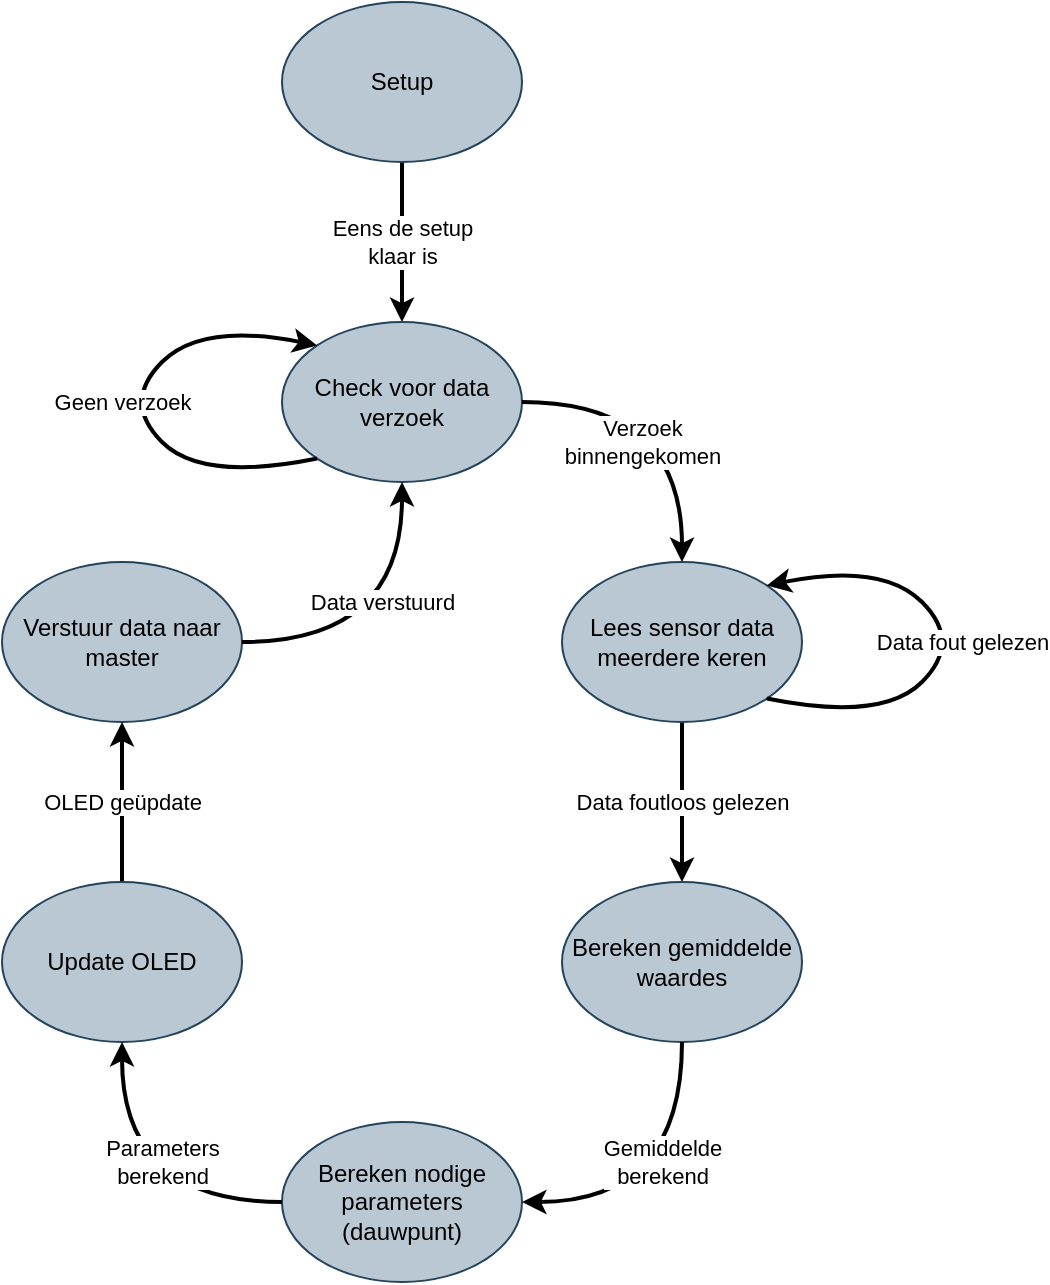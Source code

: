 <mxfile version="20.8.23" type="device"><diagram id="Wjb-CvFciVXLnYOjq6w7" name="Page-1"><mxGraphModel dx="1050" dy="541" grid="1" gridSize="10" guides="1" tooltips="1" connect="1" arrows="1" fold="1" page="1" pageScale="1" pageWidth="850" pageHeight="1100" math="0" shadow="0"><root><mxCell id="0"/><mxCell id="1" parent="0"/><mxCell id="nYfMMlBu7_xMNvaUSroA-7" value="Eens de setup&lt;br&gt;klaar is" style="edgeStyle=orthogonalEdgeStyle;rounded=0;orthogonalLoop=1;jettySize=auto;html=1;strokeWidth=2;startArrow=none;startFill=0;endArrow=classic;endFill=1;" parent="1" source="nYfMMlBu7_xMNvaUSroA-1" target="nYfMMlBu7_xMNvaUSroA-2" edge="1"><mxGeometry relative="1" as="geometry"><mxPoint as="offset"/></mxGeometry></mxCell><mxCell id="nYfMMlBu7_xMNvaUSroA-1" value="Setup" style="ellipse;whiteSpace=wrap;html=1;fillColor=#bac8d3;strokeColor=#23445d;" parent="1" vertex="1"><mxGeometry x="360" y="40" width="120" height="80" as="geometry"/></mxCell><mxCell id="nYfMMlBu7_xMNvaUSroA-2" value="Check voor data verzoek" style="ellipse;whiteSpace=wrap;html=1;fillColor=#bac8d3;strokeColor=#23445d;" parent="1" vertex="1"><mxGeometry x="360" y="200" width="120" height="80" as="geometry"/></mxCell><mxCell id="gbQcs96r4wd7VvK9nyNa-2" value="Geen verzoek" style="curved=1;endArrow=classic;html=1;rounded=0;strokeWidth=2;exitX=0;exitY=1;exitDx=0;exitDy=0;entryX=0;entryY=0;entryDx=0;entryDy=0;" parent="1" source="nYfMMlBu7_xMNvaUSroA-2" target="nYfMMlBu7_xMNvaUSroA-2" edge="1"><mxGeometry width="50" height="50" relative="1" as="geometry"><mxPoint x="340" y="280" as="sourcePoint"/><mxPoint x="350" y="200" as="targetPoint"/><Array as="points"><mxPoint x="320" y="280"/><mxPoint x="280" y="240"/><mxPoint x="320" y="200"/></Array></mxGeometry></mxCell><mxCell id="eFwayBUutZTE8uo8U0OY-3" value="Data foutloos gelezen" style="edgeStyle=orthogonalEdgeStyle;rounded=0;orthogonalLoop=1;jettySize=auto;html=1;strokeWidth=2;fontColor=#000000;" parent="1" source="gbQcs96r4wd7VvK9nyNa-3" target="gbQcs96r4wd7VvK9nyNa-4" edge="1"><mxGeometry relative="1" as="geometry"/></mxCell><mxCell id="gbQcs96r4wd7VvK9nyNa-3" value="Lees sensor data meerdere keren" style="ellipse;whiteSpace=wrap;html=1;fillColor=#bac8d3;strokeColor=#23445d;" parent="1" vertex="1"><mxGeometry x="500" y="320" width="120" height="80" as="geometry"/></mxCell><mxCell id="gbQcs96r4wd7VvK9nyNa-4" value="Bereken gemiddelde waardes" style="ellipse;whiteSpace=wrap;html=1;fillColor=#bac8d3;strokeColor=#23445d;" parent="1" vertex="1"><mxGeometry x="500" y="480" width="120" height="80" as="geometry"/></mxCell><mxCell id="gbQcs96r4wd7VvK9nyNa-5" value="Bereken nodige parameters (dauwpunt)" style="ellipse;whiteSpace=wrap;html=1;fillColor=#bac8d3;strokeColor=#23445d;" parent="1" vertex="1"><mxGeometry x="360" y="600" width="120" height="80" as="geometry"/></mxCell><mxCell id="gbQcs96r4wd7VvK9nyNa-7" value="Data fout gelezen" style="curved=1;endArrow=classic;html=1;rounded=0;strokeWidth=2;entryX=1;entryY=0;entryDx=0;entryDy=0;exitX=1;exitY=1;exitDx=0;exitDy=0;" parent="1" source="gbQcs96r4wd7VvK9nyNa-3" target="gbQcs96r4wd7VvK9nyNa-3" edge="1"><mxGeometry width="50" height="50" relative="1" as="geometry"><mxPoint x="630" y="410" as="sourcePoint"/><mxPoint x="630" y="300" as="targetPoint"/><Array as="points"><mxPoint x="660" y="400"/><mxPoint x="700" y="360"/><mxPoint x="660" y="320"/></Array></mxGeometry></mxCell><mxCell id="gbQcs96r4wd7VvK9nyNa-8" value="Verstuur data naar master" style="ellipse;whiteSpace=wrap;html=1;fillColor=#bac8d3;strokeColor=#23445d;" parent="1" vertex="1"><mxGeometry x="220" y="320" width="120" height="80" as="geometry"/></mxCell><mxCell id="eFwayBUutZTE8uo8U0OY-4" value="OLED geüpdate" style="edgeStyle=orthogonalEdgeStyle;rounded=0;orthogonalLoop=1;jettySize=auto;html=1;strokeWidth=2;fontColor=#000000;" parent="1" source="eFwayBUutZTE8uo8U0OY-1" target="gbQcs96r4wd7VvK9nyNa-8" edge="1"><mxGeometry relative="1" as="geometry"><mxPoint as="offset"/></mxGeometry></mxCell><mxCell id="eFwayBUutZTE8uo8U0OY-1" value="Update OLED" style="ellipse;whiteSpace=wrap;html=1;fillColor=#bac8d3;strokeColor=#23445d;" parent="1" vertex="1"><mxGeometry x="220" y="480" width="120" height="80" as="geometry"/></mxCell><mxCell id="eFwayBUutZTE8uo8U0OY-5" value="Parameters&lt;br&gt;berekend" style="curved=1;endArrow=classic;html=1;rounded=0;strokeWidth=2;fontColor=#000000;entryX=0.5;entryY=1;entryDx=0;entryDy=0;exitX=0;exitY=0.5;exitDx=0;exitDy=0;" parent="1" source="gbQcs96r4wd7VvK9nyNa-5" target="eFwayBUutZTE8uo8U0OY-1" edge="1"><mxGeometry x="0.25" y="-20" width="50" height="50" relative="1" as="geometry"><mxPoint x="310" y="610" as="sourcePoint"/><mxPoint x="360" y="560" as="targetPoint"/><Array as="points"><mxPoint x="280" y="640"/></Array><mxPoint as="offset"/></mxGeometry></mxCell><mxCell id="eFwayBUutZTE8uo8U0OY-6" value="Verzoek&lt;br&gt;binnengekomen" style="curved=1;endArrow=classic;html=1;rounded=0;strokeWidth=2;fontColor=#000000;entryX=0.5;entryY=0;entryDx=0;entryDy=0;exitX=1;exitY=0.5;exitDx=0;exitDy=0;" parent="1" source="nYfMMlBu7_xMNvaUSroA-2" target="gbQcs96r4wd7VvK9nyNa-3" edge="1"><mxGeometry x="0.25" y="-20" width="50" height="50" relative="1" as="geometry"><mxPoint x="470" y="300" as="sourcePoint"/><mxPoint x="520" y="250" as="targetPoint"/><Array as="points"><mxPoint x="560" y="240"/></Array><mxPoint as="offset"/></mxGeometry></mxCell><mxCell id="eFwayBUutZTE8uo8U0OY-7" value="Gemiddelde&lt;br&gt;berekend" style="curved=1;endArrow=classic;html=1;rounded=0;strokeWidth=2;fontColor=#000000;entryX=1;entryY=0.5;entryDx=0;entryDy=0;exitX=0.5;exitY=1;exitDx=0;exitDy=0;" parent="1" source="gbQcs96r4wd7VvK9nyNa-4" target="gbQcs96r4wd7VvK9nyNa-5" edge="1"><mxGeometry x="-0.25" y="-10" width="50" height="50" relative="1" as="geometry"><mxPoint x="550" y="580" as="sourcePoint"/><mxPoint x="500" y="630" as="targetPoint"/><Array as="points"><mxPoint x="560" y="640"/></Array><mxPoint as="offset"/></mxGeometry></mxCell><mxCell id="eFwayBUutZTE8uo8U0OY-8" value="Data verstuurd" style="curved=1;endArrow=classic;html=1;rounded=0;strokeWidth=2;fontColor=#000000;exitX=1;exitY=0.5;exitDx=0;exitDy=0;entryX=0.5;entryY=1;entryDx=0;entryDy=0;" parent="1" source="gbQcs96r4wd7VvK9nyNa-8" target="nYfMMlBu7_xMNvaUSroA-2" edge="1"><mxGeometry x="0.25" y="10" width="50" height="50" relative="1" as="geometry"><mxPoint x="360" y="360" as="sourcePoint"/><mxPoint x="410" y="310" as="targetPoint"/><Array as="points"><mxPoint x="420" y="360"/></Array><mxPoint as="offset"/></mxGeometry></mxCell></root></mxGraphModel></diagram></mxfile>